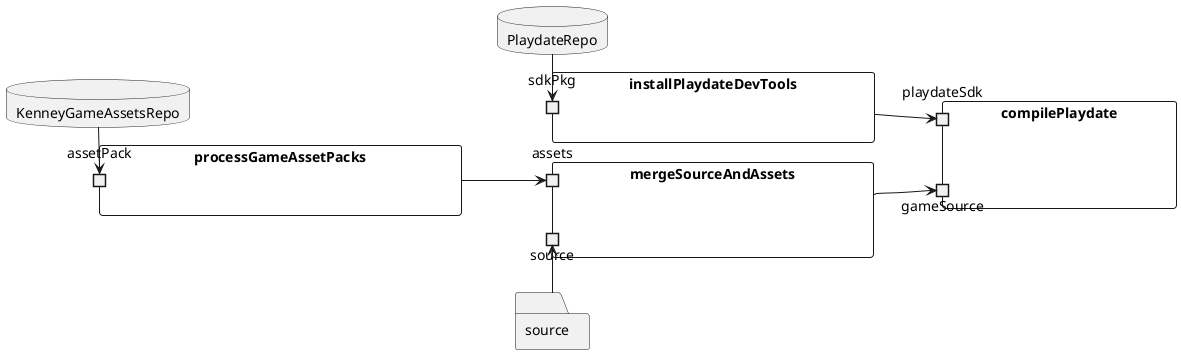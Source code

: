 @startuml
left to right direction
skinparam componentStyle rectangle

folder source
database PlaydateRepo
database KenneyGameAssetsRepo

component installPlaydateDevTools {
    port sdkPkg
}
component processGameAssetPacks {
    port assetPack
}
component mergeSourceAndAssets {
    port source as sourceInput
    port assets
}
component compilePlaydate {
    port playdateSdk
    port gameSource
}

source -> sourceInput
PlaydateRepo -> sdkPkg
KenneyGameAssetsRepo -> assetPack

processGameAssetPacks --> assets

installPlaydateDevTools --> playdateSdk
mergeSourceAndAssets --> gameSource

@enduml
